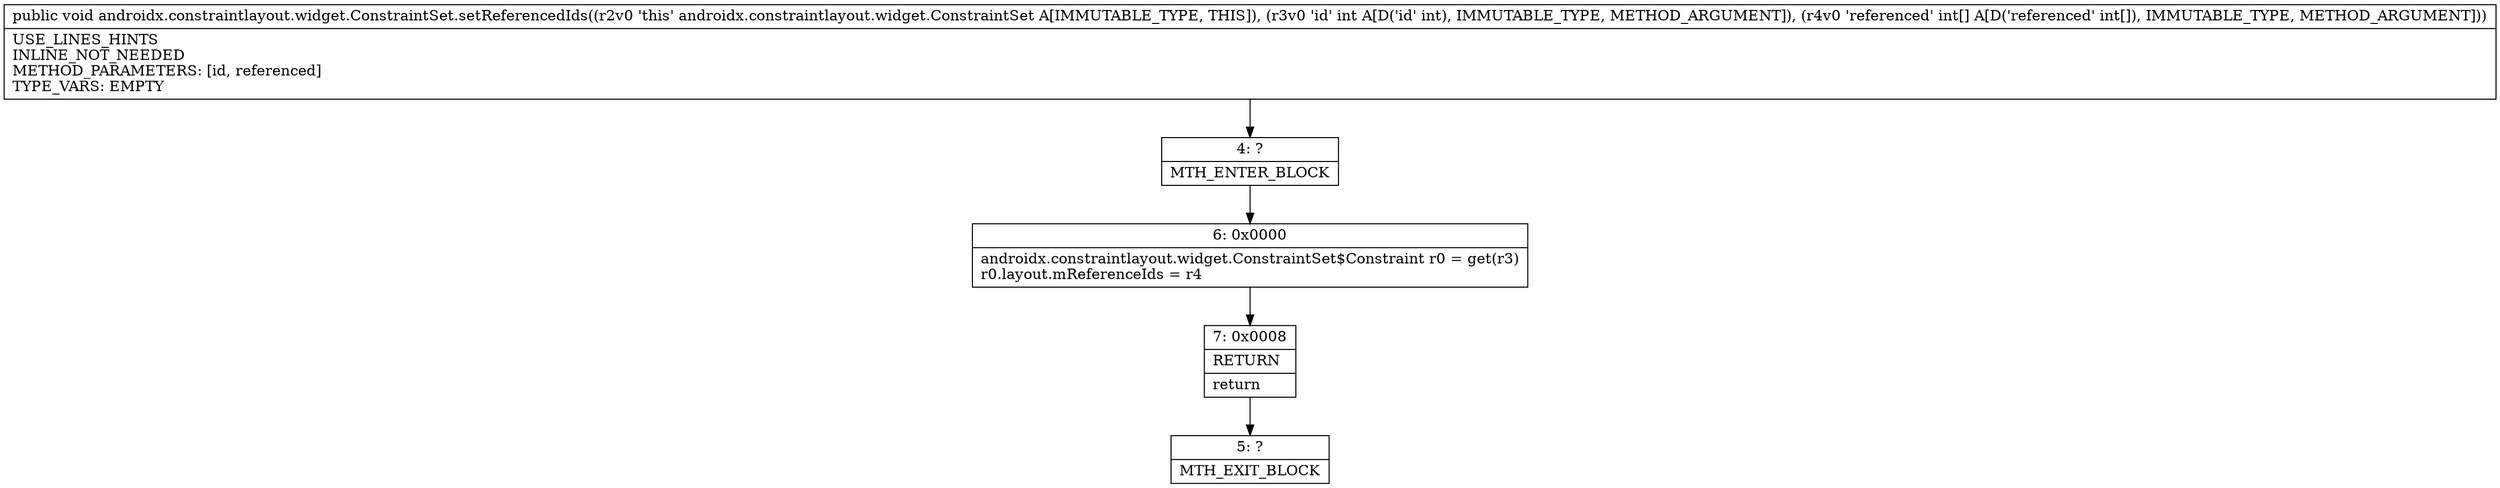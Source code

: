digraph "CFG forandroidx.constraintlayout.widget.ConstraintSet.setReferencedIds(I[I)V" {
Node_4 [shape=record,label="{4\:\ ?|MTH_ENTER_BLOCK\l}"];
Node_6 [shape=record,label="{6\:\ 0x0000|androidx.constraintlayout.widget.ConstraintSet$Constraint r0 = get(r3)\lr0.layout.mReferenceIds = r4\l}"];
Node_7 [shape=record,label="{7\:\ 0x0008|RETURN\l|return\l}"];
Node_5 [shape=record,label="{5\:\ ?|MTH_EXIT_BLOCK\l}"];
MethodNode[shape=record,label="{public void androidx.constraintlayout.widget.ConstraintSet.setReferencedIds((r2v0 'this' androidx.constraintlayout.widget.ConstraintSet A[IMMUTABLE_TYPE, THIS]), (r3v0 'id' int A[D('id' int), IMMUTABLE_TYPE, METHOD_ARGUMENT]), (r4v0 'referenced' int[] A[D('referenced' int[]), IMMUTABLE_TYPE, METHOD_ARGUMENT]))  | USE_LINES_HINTS\lINLINE_NOT_NEEDED\lMETHOD_PARAMETERS: [id, referenced]\lTYPE_VARS: EMPTY\l}"];
MethodNode -> Node_4;Node_4 -> Node_6;
Node_6 -> Node_7;
Node_7 -> Node_5;
}


